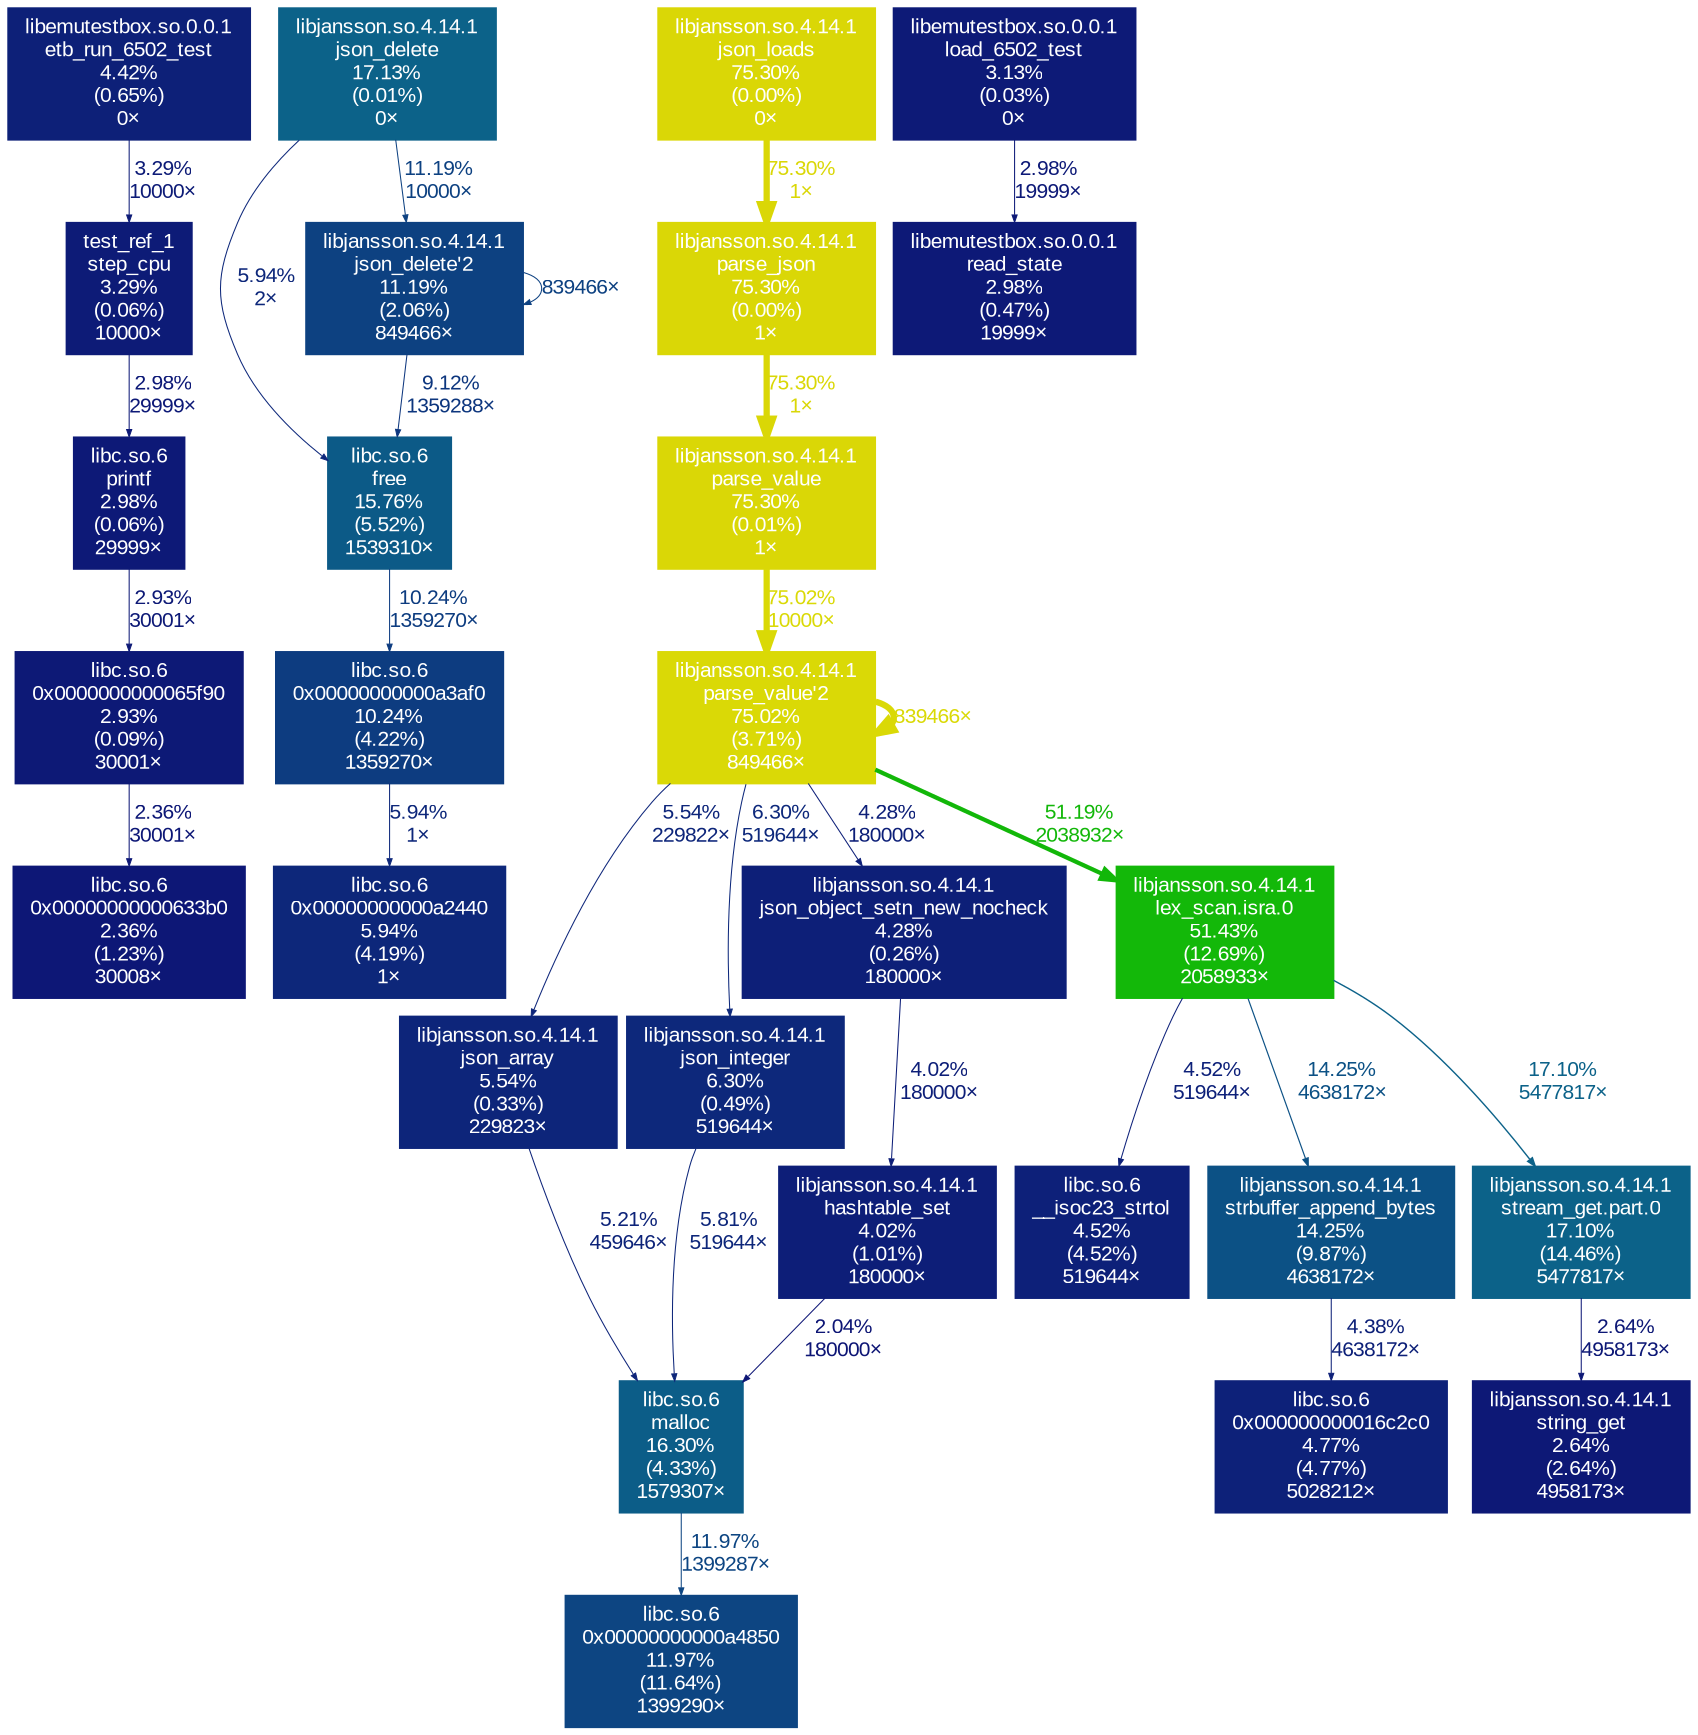 digraph {
	tooltip=" "
	graph [fontname=Arial, nodesep=0.125, ranksep=0.25];
	node [fontcolor=white, fontname=Arial, height=0, shape=box, style=filled, width=0];
	edge [fontname=Arial];
	"0x00000000000633b0" [color="#0d1776", fontcolor="#ffffff", fontsize="10.00", label="libc.so.6\n0x00000000000633b0\n2.36%\n(1.23%)\n30008×"];
	"0x0000000000065f90" [color="#0d1976", fontcolor="#ffffff", fontsize="10.00", label="libc.so.6\n0x0000000000065f90\n2.93%\n(0.09%)\n30001×"];
	"0x0000000000065f90" -> "0x00000000000633b0" [arrowsize="0.35", color="#0d1776", fontcolor="#0d1776", fontsize="10.00", label="2.36%\n30001×", labeldistance="0.50", penwidth="0.50"];
	"0x00000000000a2440" [color="#0d277a", fontcolor="#ffffff", fontsize="10.00", label="libc.so.6\n0x00000000000a2440\n5.94%\n(4.19%)\n1×"];
	"0x00000000000a3af0" [color="#0d3c80", fontcolor="#ffffff", fontsize="10.00", label="libc.so.6\n0x00000000000a3af0\n10.24%\n(4.22%)\n1359270×"];
	"0x00000000000a3af0" -> "0x00000000000a2440" [arrowsize="0.35", color="#0d277a", fontcolor="#0d277a", fontsize="10.00", label="5.94%\n1×", labeldistance="0.50", penwidth="0.50"];
	"0x00000000000a4850" [color="#0d4582", fontcolor="#ffffff", fontsize="10.00", label="libc.so.6\n0x00000000000a4850\n11.97%\n(11.64%)\n1399290×"];
	"0x000000000016c2c0" [color="#0d2179", fontcolor="#ffffff", fontsize="10.00", label="libc.so.6\n0x000000000016c2c0\n4.77%\n(4.77%)\n5028212×"];
	"__isoc23_strtol" [color="#0d2079", fontcolor="#ffffff", fontsize="10.00", label="libc.so.6\n__isoc23_strtol\n4.52%\n(4.52%)\n519644×"];
	"etb_run_6502_test" [color="#0d2078", fontcolor="#ffffff", fontsize="10.00", label="libemutestbox.so.0.0.1\netb_run_6502_test\n4.42%\n(0.65%)\n0×"];
	"etb_run_6502_test" -> "step_cpu" [arrowsize="0.35", color="#0d1b77", fontcolor="#0d1b77", fontsize="10.00", label="3.29%\n10000×", labeldistance="0.50", penwidth="0.50"];
	free [color="#0c5a87", fontcolor="#ffffff", fontsize="10.00", label="libc.so.6\nfree\n15.76%\n(5.52%)\n1539310×"];
	free -> "0x00000000000a3af0" [arrowsize="0.35", color="#0d3c80", fontcolor="#0d3c80", fontsize="10.00", label="10.24%\n1359270×", labeldistance="0.50", penwidth="0.50"];
	"hashtable_set" [color="#0d1e78", fontcolor="#ffffff", fontsize="10.00", label="libjansson.so.4.14.1\nhashtable_set\n4.02%\n(1.01%)\n180000×"];
	"hashtable_set" -> malloc [arrowsize="0.35", color="#0d1575", fontcolor="#0d1575", fontsize="10.00", label="2.04%\n180000×", labeldistance="0.50", penwidth="0.50"];
	"json_array" [color="#0d257a", fontcolor="#ffffff", fontsize="10.00", label="libjansson.so.4.14.1\njson_array\n5.54%\n(0.33%)\n229823×"];
	"json_array" -> malloc [arrowsize="0.35", color="#0d2379", fontcolor="#0d2379", fontsize="10.00", label="5.21%\n459646×", labeldistance="0.50", penwidth="0.50"];
	"json_delete" [color="#0c6289", fontcolor="#ffffff", fontsize="10.00", label="libjansson.so.4.14.1\njson_delete\n17.13%\n(0.01%)\n0×"];
	"json_delete" -> free [arrowsize="0.35", color="#0d277a", fontcolor="#0d277a", fontsize="10.00", label="5.94%\n2×", labeldistance="0.50", penwidth="0.50"];
	"json_delete" -> "json_delete'2" [arrowsize="0.35", color="#0d4181", fontcolor="#0d4181", fontsize="10.00", label="11.19%\n10000×", labeldistance="0.50", penwidth="0.50"];
	"json_delete'2" [color="#0d4181", fontcolor="#ffffff", fontsize="10.00", label="libjansson.so.4.14.1\njson_delete'2\n11.19%\n(2.06%)\n849466×"];
	"json_delete'2" -> free [arrowsize="0.35", color="#0d367e", fontcolor="#0d367e", fontsize="10.00", label="9.12%\n1359288×", labeldistance="0.50", penwidth="0.50"];
	"json_delete'2" -> "json_delete'2" [arrowsize="0.35", color="#0d4181", fontcolor="#0d4181", fontsize="10.00", label="839466×", labeldistance="0.50", penwidth="0.50"];
	"json_integer" [color="#0d287b", fontcolor="#ffffff", fontsize="10.00", label="libjansson.so.4.14.1\njson_integer\n6.30%\n(0.49%)\n519644×"];
	"json_integer" -> malloc [arrowsize="0.35", color="#0d267a", fontcolor="#0d267a", fontsize="10.00", label="5.81%\n519644×", labeldistance="0.50", penwidth="0.50"];
	"json_loads" [color="#dad706", fontcolor="#ffffff", fontsize="10.00", label="libjansson.so.4.14.1\njson_loads\n75.30%\n(0.00%)\n0×"];
	"json_loads" -> "parse_json" [arrowsize="0.87", color="#dad706", fontcolor="#dad706", fontsize="10.00", label="75.30%\n1×", labeldistance="3.01", penwidth="3.01"];
	"json_object_setn_new_nocheck" [color="#0d1f78", fontcolor="#ffffff", fontsize="10.00", label="libjansson.so.4.14.1\njson_object_setn_new_nocheck\n4.28%\n(0.26%)\n180000×"];
	"json_object_setn_new_nocheck" -> "hashtable_set" [arrowsize="0.35", color="#0d1e78", fontcolor="#0d1e78", fontsize="10.00", label="4.02%\n180000×", labeldistance="0.50", penwidth="0.50"];
	"lex_scan.isra.0" [color="#13b809", fontcolor="#ffffff", fontsize="10.00", label="libjansson.so.4.14.1\nlex_scan.isra.0\n51.43%\n(12.69%)\n2058933×"];
	"lex_scan.isra.0" -> "__isoc23_strtol" [arrowsize="0.35", color="#0d2079", fontcolor="#0d2079", fontsize="10.00", label="4.52%\n519644×", labeldistance="0.50", penwidth="0.50"];
	"lex_scan.isra.0" -> "strbuffer_append_bytes" [arrowsize="0.38", color="#0c5185", fontcolor="#0c5185", fontsize="10.00", label="14.25%\n4638172×", labeldistance="0.57", penwidth="0.57"];
	"lex_scan.isra.0" -> "stream_get.part.0" [arrowsize="0.41", color="#0c6289", fontcolor="#0c6289", fontsize="10.00", label="17.10%\n5477817×", labeldistance="0.68", penwidth="0.68"];
	"load_6502_test" [color="#0d1a77", fontcolor="#ffffff", fontsize="10.00", label="libemutestbox.so.0.0.1\nload_6502_test\n3.13%\n(0.03%)\n0×"];
	"load_6502_test" -> "read_state" [arrowsize="0.35", color="#0d1977", fontcolor="#0d1977", fontsize="10.00", label="2.98%\n19999×", labeldistance="0.50", penwidth="0.50"];
	malloc [color="#0c5d88", fontcolor="#ffffff", fontsize="10.00", label="libc.so.6\nmalloc\n16.30%\n(4.33%)\n1579307×"];
	malloc -> "0x00000000000a4850" [arrowsize="0.35", color="#0d4582", fontcolor="#0d4582", fontsize="10.00", label="11.97%\n1399287×", labeldistance="0.50", penwidth="0.50"];
	"parse_json" [color="#dad706", fontcolor="#ffffff", fontsize="10.00", label="libjansson.so.4.14.1\nparse_json\n75.30%\n(0.00%)\n1×"];
	"parse_json" -> "parse_value" [arrowsize="0.87", color="#dad706", fontcolor="#dad706", fontsize="10.00", label="75.30%\n1×", labeldistance="3.01", penwidth="3.01"];
	"parse_value" [color="#dad706", fontcolor="#ffffff", fontsize="10.00", label="libjansson.so.4.14.1\nparse_value\n75.30%\n(0.01%)\n1×"];
	"parse_value" -> "parse_value'2" [arrowsize="0.87", color="#dad906", fontcolor="#dad906", fontsize="10.00", label="75.02%\n10000×", labeldistance="3.00", penwidth="3.00"];
	"parse_value'2" [color="#dad906", fontcolor="#ffffff", fontsize="10.00", label="libjansson.so.4.14.1\nparse_value'2\n75.02%\n(3.71%)\n849466×"];
	"parse_value'2" -> "json_array" [arrowsize="0.35", color="#0d257a", fontcolor="#0d257a", fontsize="10.00", label="5.54%\n229822×", labeldistance="0.50", penwidth="0.50"];
	"parse_value'2" -> "json_integer" [arrowsize="0.35", color="#0d287b", fontcolor="#0d287b", fontsize="10.00", label="6.30%\n519644×", labeldistance="0.50", penwidth="0.50"];
	"parse_value'2" -> "json_object_setn_new_nocheck" [arrowsize="0.35", color="#0d1f78", fontcolor="#0d1f78", fontsize="10.00", label="4.28%\n180000×", labeldistance="0.50", penwidth="0.50"];
	"parse_value'2" -> "lex_scan.isra.0" [arrowsize="0.72", color="#12b709", fontcolor="#12b709", fontsize="10.00", label="51.19%\n2038932×", labeldistance="2.05", penwidth="2.05"];
	"parse_value'2" -> "parse_value'2" [arrowsize="0.87", color="#dad906", fontcolor="#dad906", fontsize="10.00", label="839466×", labeldistance="3.00", penwidth="3.00"];
	printf [color="#0d1977", fontcolor="#ffffff", fontsize="10.00", label="libc.so.6\nprintf\n2.98%\n(0.06%)\n29999×"];
	printf -> "0x0000000000065f90" [arrowsize="0.35", color="#0d1976", fontcolor="#0d1976", fontsize="10.00", label="2.93%\n30001×", labeldistance="0.50", penwidth="0.50"];
	"read_state" [color="#0d1977", fontcolor="#ffffff", fontsize="10.00", label="libemutestbox.so.0.0.1\nread_state\n2.98%\n(0.47%)\n19999×"];
	"step_cpu" [color="#0d1b77", fontcolor="#ffffff", fontsize="10.00", label="test_ref_1\nstep_cpu\n3.29%\n(0.06%)\n10000×"];
	"step_cpu" -> printf [arrowsize="0.35", color="#0d1977", fontcolor="#0d1977", fontsize="10.00", label="2.98%\n29999×", labeldistance="0.50", penwidth="0.50"];
	"strbuffer_append_bytes" [color="#0c5185", fontcolor="#ffffff", fontsize="10.00", label="libjansson.so.4.14.1\nstrbuffer_append_bytes\n14.25%\n(9.87%)\n4638172×"];
	"strbuffer_append_bytes" -> "0x000000000016c2c0" [arrowsize="0.35", color="#0d2078", fontcolor="#0d2078", fontsize="10.00", label="4.38%\n4638172×", labeldistance="0.50", penwidth="0.50"];
	"stream_get.part.0" [color="#0c6289", fontcolor="#ffffff", fontsize="10.00", label="libjansson.so.4.14.1\nstream_get.part.0\n17.10%\n(14.46%)\n5477817×"];
	"stream_get.part.0" -> "string_get" [arrowsize="0.35", color="#0d1876", fontcolor="#0d1876", fontsize="10.00", label="2.64%\n4958173×", labeldistance="0.50", penwidth="0.50"];
	"string_get" [color="#0d1876", fontcolor="#ffffff", fontsize="10.00", label="libjansson.so.4.14.1\nstring_get\n2.64%\n(2.64%)\n4958173×"];
}
